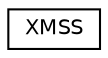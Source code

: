 digraph "Graphical Class Hierarchy"
{
 // LATEX_PDF_SIZE
  edge [fontname="Helvetica",fontsize="10",labelfontname="Helvetica",labelfontsize="10"];
  node [fontname="Helvetica",fontsize="10",shape=record];
  rankdir="LR";
  Node0 [label="XMSS",height=0.2,width=0.4,color="black", fillcolor="white", style="filled",URL="$class_x_m_s_s.html",tooltip="An implementation of the eXtended Merkle Signature Scheme, and the XMSS Multi Tree asymmetric signatu..."];
}

